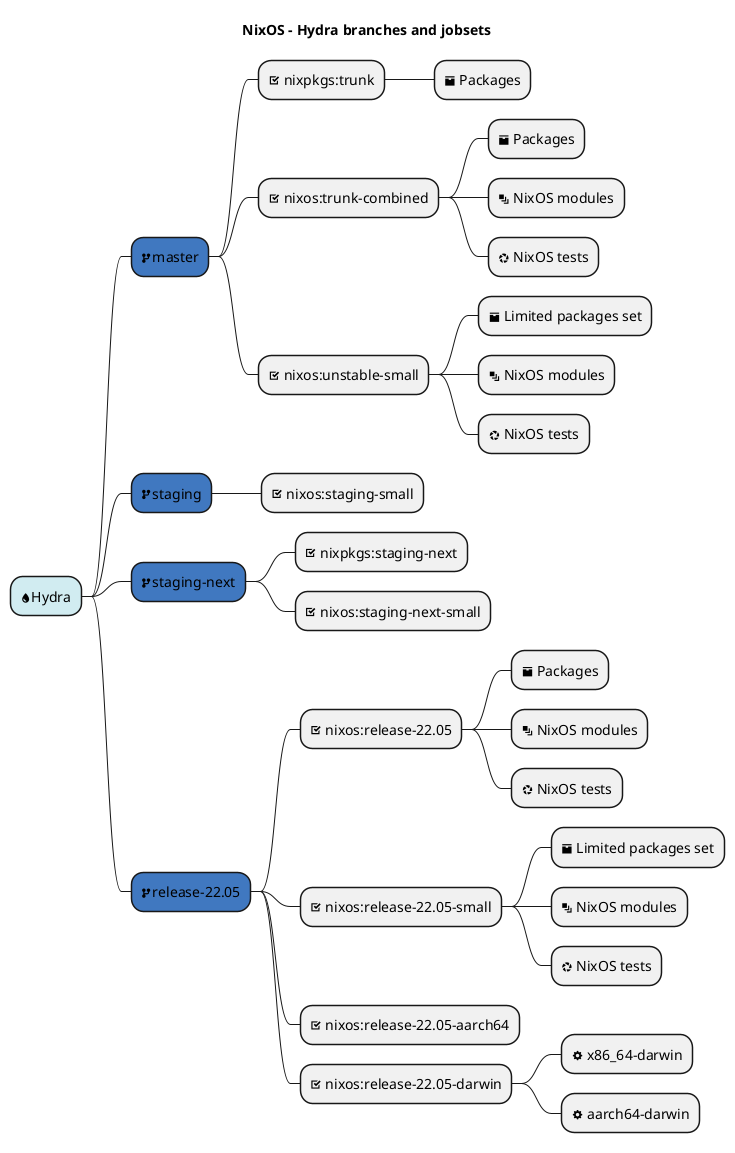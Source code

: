 @startmindmap
title NixOS - Hydra branches and jobsets

<style>
mindmapDiagram {
  :depth(0) {
    BackGroundColor d1ecf1
  }
  :depth(1) {
    BackGroundColor 4078c0
  }
}
</style>

* <&droplet>Hydra
** <&fork>master
*** <&task> nixpkgs:trunk
**** <&box> Packages
*** <&task> nixos:trunk-combined
**** <&box> Packages
**** <&layers> NixOS modules
**** <&aperture> NixOS tests
*** <&task> nixos:unstable-small
**** <&box> Limited packages set
**** <&layers> NixOS modules
**** <&aperture> NixOS tests
** <&fork>staging
*** <&task> nixos:staging-small
** <&fork>staging-next
*** <&task> nixpkgs:staging-next
*** <&task> nixos:staging-next-small
** <&fork>release-22.05
*** <&task> nixos:release-22.05
**** <&box> Packages
**** <&layers> NixOS modules
**** <&aperture> NixOS tests
*** <&task> nixos:release-22.05-small
**** <&box> Limited packages set
**** <&layers> NixOS modules
**** <&aperture> NixOS tests
*** <&task> nixos:release-22.05-aarch64
*** <&task> nixos:release-22.05-darwin
**** <&cog> x86_64-darwin
**** <&cog> aarch64-darwin
@endmindmap
